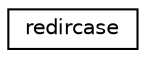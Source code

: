 digraph "Graphical Class Hierarchy"
{
  edge [fontname="Helvetica",fontsize="10",labelfontname="Helvetica",labelfontsize="10"];
  node [fontname="Helvetica",fontsize="10",shape=record];
  rankdir="LR";
  Node0 [label="redircase",height=0.2,width=0.4,color="black", fillcolor="white", style="filled",URL="$structredircase.html"];
}
